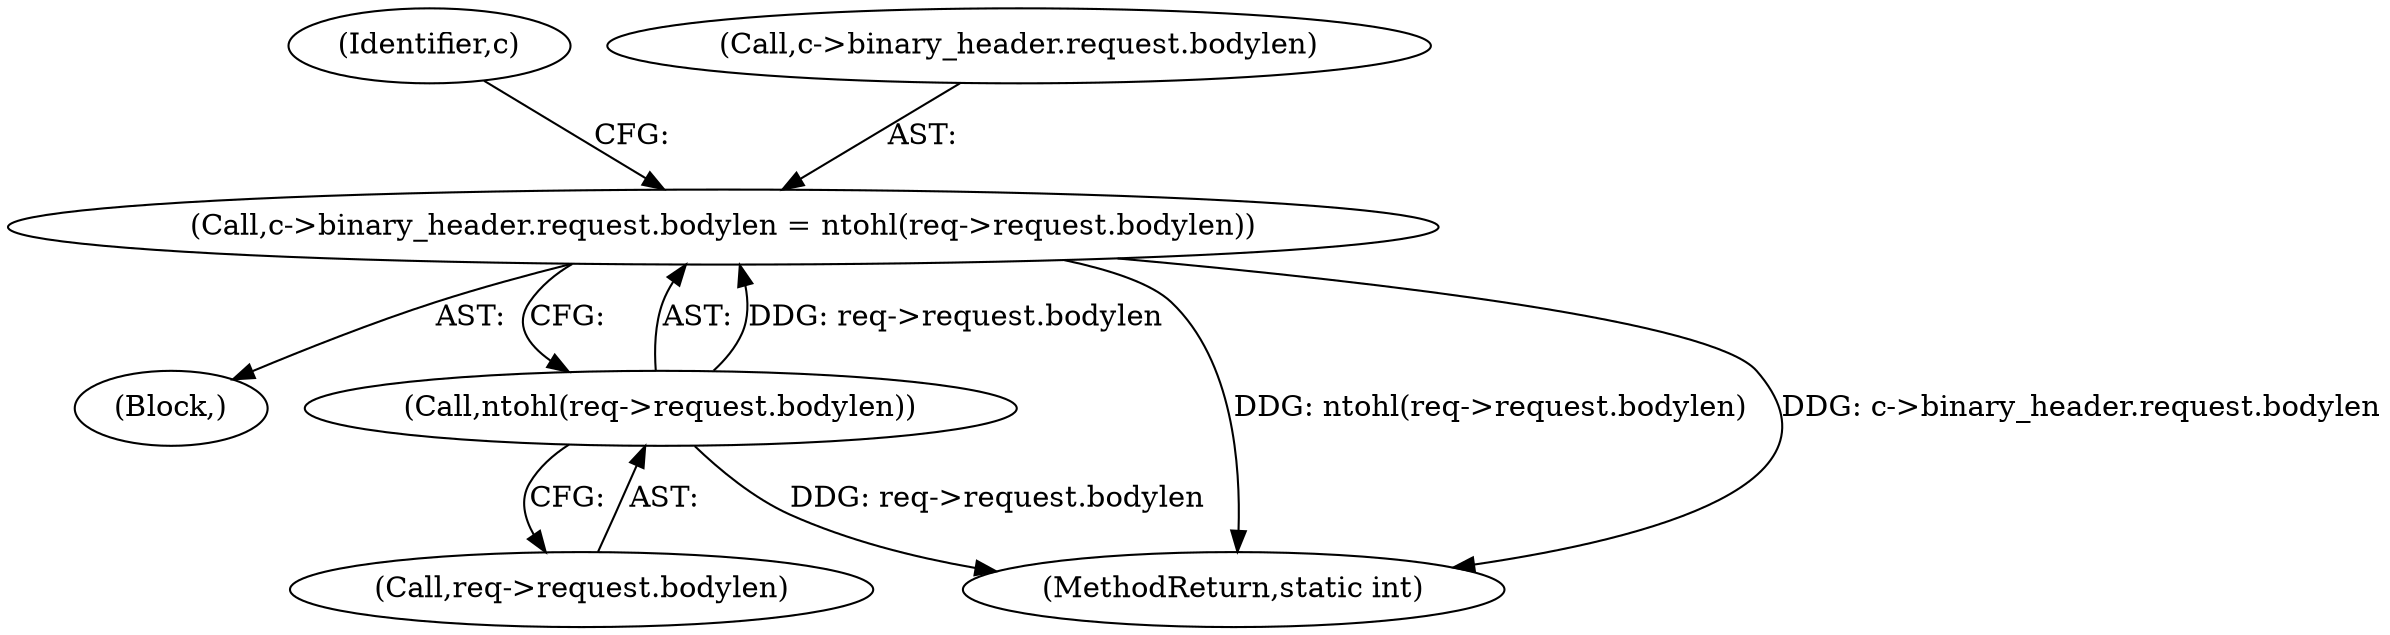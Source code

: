 digraph "0_memcached_75cc83685e103bc8ba380a57468c8f04413033f9@pointer" {
"1000326" [label="(Call,c->binary_header.request.bodylen = ntohl(req->request.bodylen))"];
"1000334" [label="(Call,ntohl(req->request.bodylen))"];
"1000335" [label="(Call,req->request.bodylen)"];
"1000344" [label="(Identifier,c)"];
"1000327" [label="(Call,c->binary_header.request.bodylen)"];
"1000205" [label="(Block,)"];
"1000565" [label="(MethodReturn,static int)"];
"1000334" [label="(Call,ntohl(req->request.bodylen))"];
"1000326" [label="(Call,c->binary_header.request.bodylen = ntohl(req->request.bodylen))"];
"1000326" -> "1000205"  [label="AST: "];
"1000326" -> "1000334"  [label="CFG: "];
"1000327" -> "1000326"  [label="AST: "];
"1000334" -> "1000326"  [label="AST: "];
"1000344" -> "1000326"  [label="CFG: "];
"1000326" -> "1000565"  [label="DDG: ntohl(req->request.bodylen)"];
"1000326" -> "1000565"  [label="DDG: c->binary_header.request.bodylen"];
"1000334" -> "1000326"  [label="DDG: req->request.bodylen"];
"1000334" -> "1000335"  [label="CFG: "];
"1000335" -> "1000334"  [label="AST: "];
"1000334" -> "1000565"  [label="DDG: req->request.bodylen"];
}
